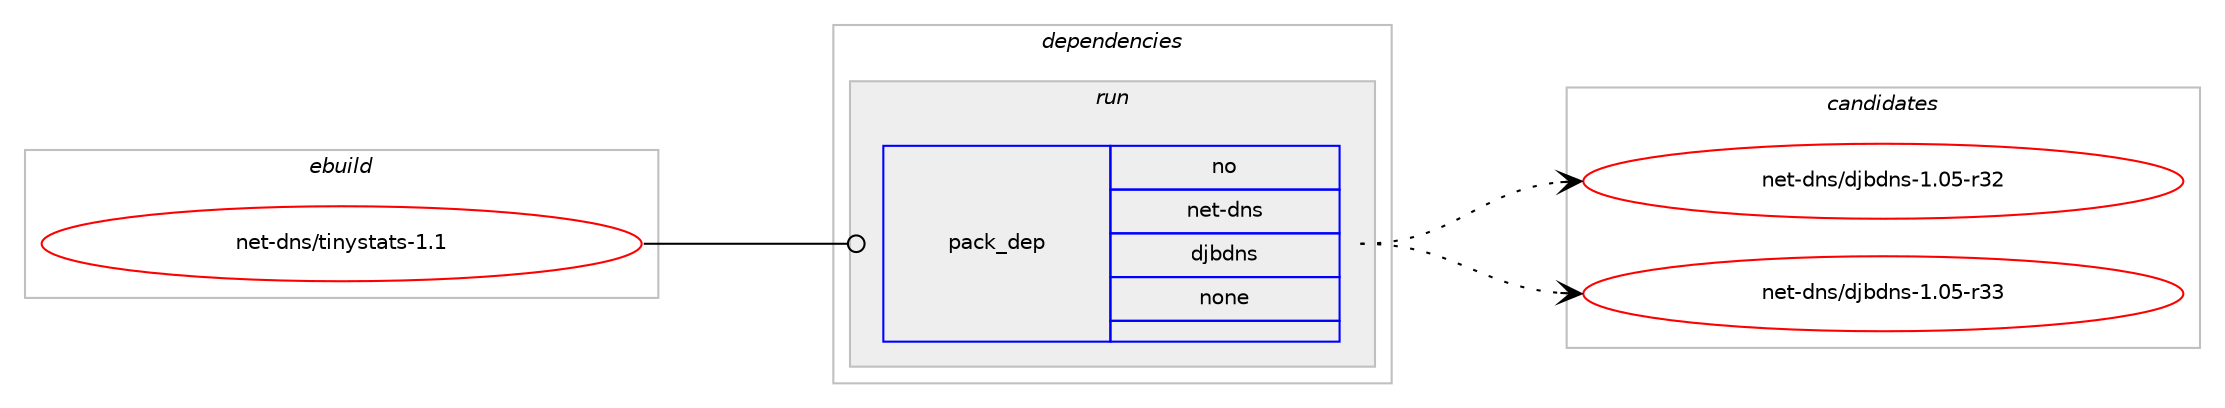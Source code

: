 digraph prolog {

# *************
# Graph options
# *************

newrank=true;
concentrate=true;
compound=true;
graph [rankdir=LR,fontname=Helvetica,fontsize=10,ranksep=1.5];#, ranksep=2.5, nodesep=0.2];
edge  [arrowhead=vee];
node  [fontname=Helvetica,fontsize=10];

# **********
# The ebuild
# **********

subgraph cluster_leftcol {
color=gray;
rank=same;
label=<<i>ebuild</i>>;
id [label="net-dns/tinystats-1.1", color=red, width=4, href="../net-dns/tinystats-1.1.svg"];
}

# ****************
# The dependencies
# ****************

subgraph cluster_midcol {
color=gray;
label=<<i>dependencies</i>>;
subgraph cluster_compile {
fillcolor="#eeeeee";
style=filled;
label=<<i>compile</i>>;
}
subgraph cluster_compileandrun {
fillcolor="#eeeeee";
style=filled;
label=<<i>compile and run</i>>;
}
subgraph cluster_run {
fillcolor="#eeeeee";
style=filled;
label=<<i>run</i>>;
subgraph pack1180442 {
dependency1651271 [label=<<TABLE BORDER="0" CELLBORDER="1" CELLSPACING="0" CELLPADDING="4" WIDTH="220"><TR><TD ROWSPAN="6" CELLPADDING="30">pack_dep</TD></TR><TR><TD WIDTH="110">no</TD></TR><TR><TD>net-dns</TD></TR><TR><TD>djbdns</TD></TR><TR><TD>none</TD></TR><TR><TD></TD></TR></TABLE>>, shape=none, color=blue];
}
id:e -> dependency1651271:w [weight=20,style="solid",arrowhead="odot"];
}
}

# **************
# The candidates
# **************

subgraph cluster_choices {
rank=same;
color=gray;
label=<<i>candidates</i>>;

subgraph choice1180442 {
color=black;
nodesep=1;
choice1101011164510011011547100106981001101154549464853451145150 [label="net-dns/djbdns-1.05-r32", color=red, width=4,href="../net-dns/djbdns-1.05-r32.svg"];
choice1101011164510011011547100106981001101154549464853451145151 [label="net-dns/djbdns-1.05-r33", color=red, width=4,href="../net-dns/djbdns-1.05-r33.svg"];
dependency1651271:e -> choice1101011164510011011547100106981001101154549464853451145150:w [style=dotted,weight="100"];
dependency1651271:e -> choice1101011164510011011547100106981001101154549464853451145151:w [style=dotted,weight="100"];
}
}

}
